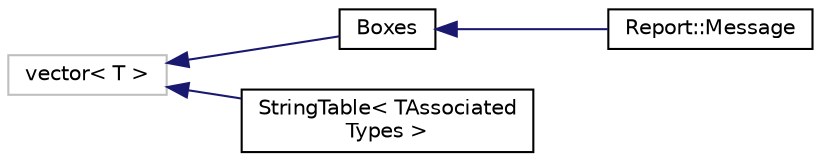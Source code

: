 digraph "Graphical Class Hierarchy"
{
  edge [fontname="Helvetica",fontsize="10",labelfontname="Helvetica",labelfontsize="10"];
  node [fontname="Helvetica",fontsize="10",shape=record];
  rankdir="LR";
  Node6 [label="vector\< T \>",height=0.2,width=0.4,color="grey75", fillcolor="white", style="filled",tooltip="STL class. "];
  Node6 -> Node0 [dir="back",color="midnightblue",fontsize="10",style="solid",fontname="Helvetica"];
  Node0 [label="Boxes",height=0.2,width=0.4,color="black", fillcolor="white", style="filled",URL="$classaworx_1_1lib_1_1boxing_1_1Boxes.html"];
  Node0 -> Node1 [dir="back",color="midnightblue",fontsize="10",style="solid",fontname="Helvetica"];
  Node1 [label="Report::Message",height=0.2,width=0.4,color="black", fillcolor="white", style="filled",URL="$classaworx_1_1lib_1_1lang_1_1Report_1_1Message.html"];
  Node6 -> Node9 [dir="back",color="midnightblue",fontsize="10",style="solid",fontname="Helvetica"];
  Node9 [label="StringTable\< TAssociated\lTypes \>",height=0.2,width=0.4,color="black", fillcolor="white", style="filled",URL="$classaworx_1_1lib_1_1strings_1_1util_1_1StringTable.html"];
}
